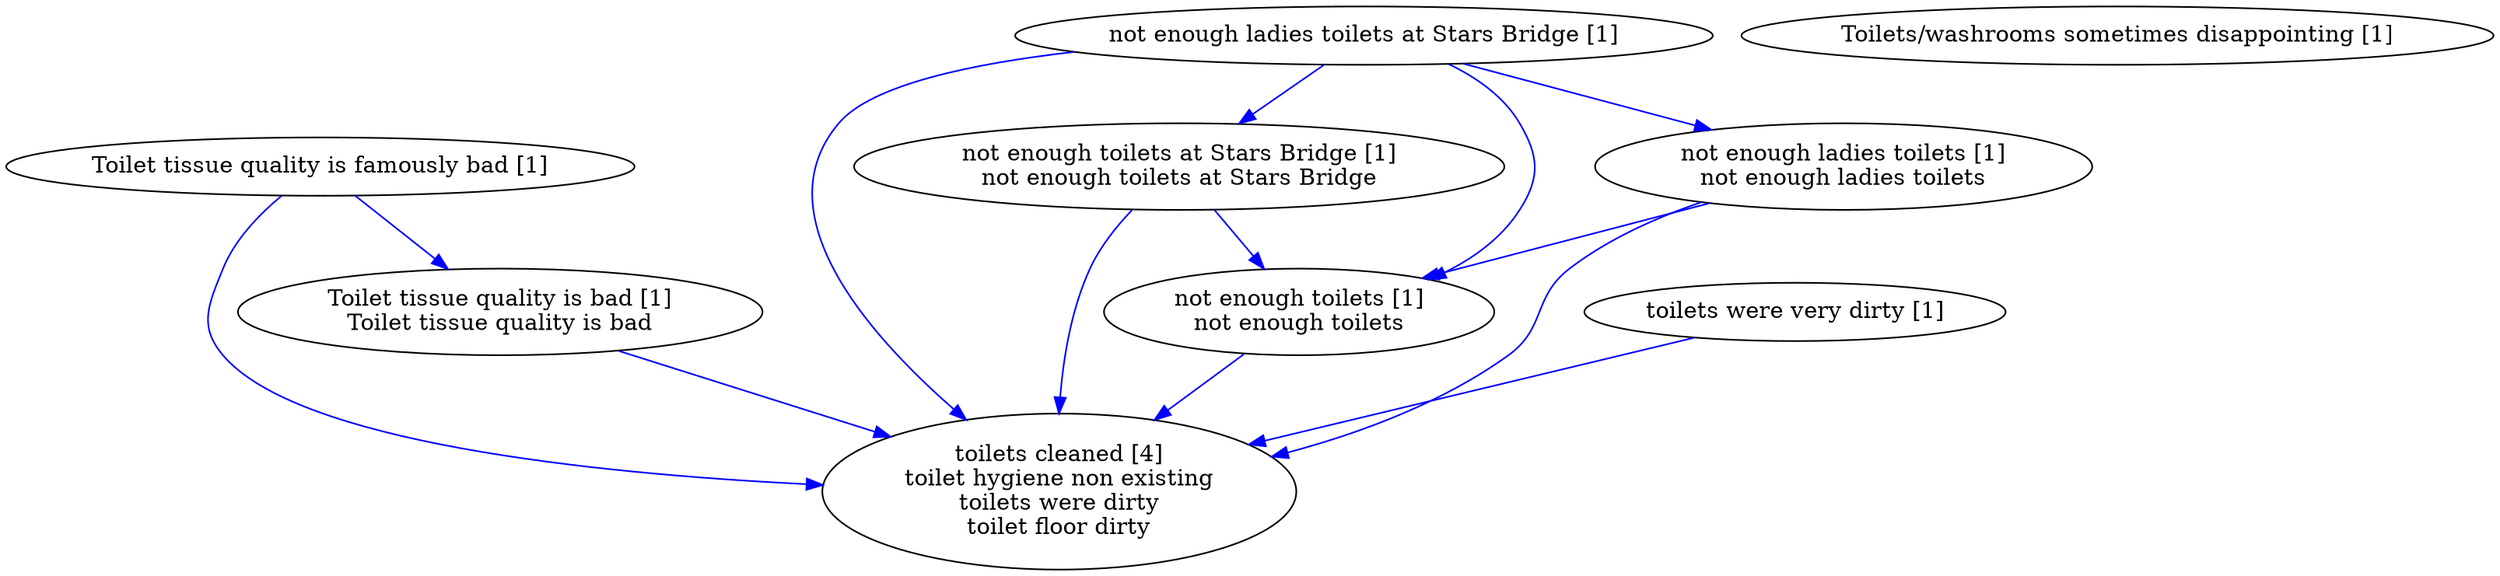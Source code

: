 digraph collapsedGraph {
"toilets cleaned [4]\ntoilet hygiene non existing\ntoilets were dirty\ntoilet floor dirty""Toilet tissue quality is famously bad [1]""Toilet tissue quality is bad [1]\nToilet tissue quality is bad""Toilets/washrooms sometimes disappointing [1]""not enough ladies toilets at Stars Bridge [1]""not enough toilets at Stars Bridge [1]\nnot enough toilets at Stars Bridge""not enough toilets [1]\nnot enough toilets""not enough ladies toilets [1]\nnot enough ladies toilets""toilets were very dirty [1]""Toilet tissue quality is bad [1]\nToilet tissue quality is bad" -> "toilets cleaned [4]\ntoilet hygiene non existing\ntoilets were dirty\ntoilet floor dirty" [color=blue]
"Toilet tissue quality is famously bad [1]" -> "toilets cleaned [4]\ntoilet hygiene non existing\ntoilets were dirty\ntoilet floor dirty" [color=blue]
"not enough ladies toilets at Stars Bridge [1]" -> "toilets cleaned [4]\ntoilet hygiene non existing\ntoilets were dirty\ntoilet floor dirty" [color=blue]
"not enough toilets at Stars Bridge [1]\nnot enough toilets at Stars Bridge" -> "toilets cleaned [4]\ntoilet hygiene non existing\ntoilets were dirty\ntoilet floor dirty" [color=blue]
"not enough ladies toilets [1]\nnot enough ladies toilets" -> "toilets cleaned [4]\ntoilet hygiene non existing\ntoilets were dirty\ntoilet floor dirty" [color=blue]
"toilets were very dirty [1]" -> "toilets cleaned [4]\ntoilet hygiene non existing\ntoilets were dirty\ntoilet floor dirty" [color=blue]
"not enough toilets [1]\nnot enough toilets" -> "toilets cleaned [4]\ntoilet hygiene non existing\ntoilets were dirty\ntoilet floor dirty" [color=blue]
"Toilet tissue quality is famously bad [1]" -> "Toilet tissue quality is bad [1]\nToilet tissue quality is bad" [color=blue]
"not enough ladies toilets at Stars Bridge [1]" -> "not enough toilets at Stars Bridge [1]\nnot enough toilets at Stars Bridge" [color=blue]
"not enough toilets at Stars Bridge [1]\nnot enough toilets at Stars Bridge" -> "not enough toilets [1]\nnot enough toilets" [color=blue]
"not enough ladies toilets at Stars Bridge [1]" -> "not enough ladies toilets [1]\nnot enough ladies toilets" [color=blue]
"not enough ladies toilets [1]\nnot enough ladies toilets" -> "not enough toilets [1]\nnot enough toilets" [color=blue]
"not enough ladies toilets at Stars Bridge [1]" -> "not enough toilets [1]\nnot enough toilets" [color=blue]
}